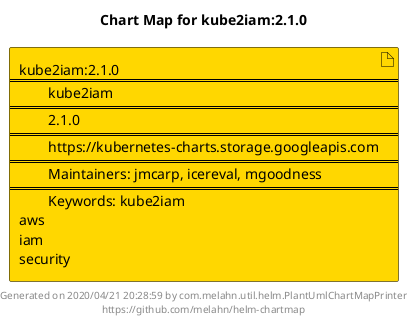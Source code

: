 @startuml
skinparam linetype ortho
skinparam backgroundColor white
skinparam usecaseBorderColor black
skinparam usecaseArrowColor LightSlateGray
skinparam artifactBorderColor black
skinparam artifactArrowColor LightSlateGray

title Chart Map for kube2iam:2.1.0

'There is one referenced Helm Chart
artifact "kube2iam:2.1.0\n====\n\tkube2iam\n====\n\t2.1.0\n====\n\thttps://kubernetes-charts.storage.googleapis.com\n====\n\tMaintainers: jmcarp, icereval, mgoodness\n====\n\tKeywords: kube2iam\naws\niam\nsecurity" as kube2iam_2_1_0 #Gold

'There are 0 referenced Docker Images

'Chart Dependencies

center footer Generated on 2020/04/21 20:28:59 by com.melahn.util.helm.PlantUmlChartMapPrinter\nhttps://github.com/melahn/helm-chartmap
@enduml
